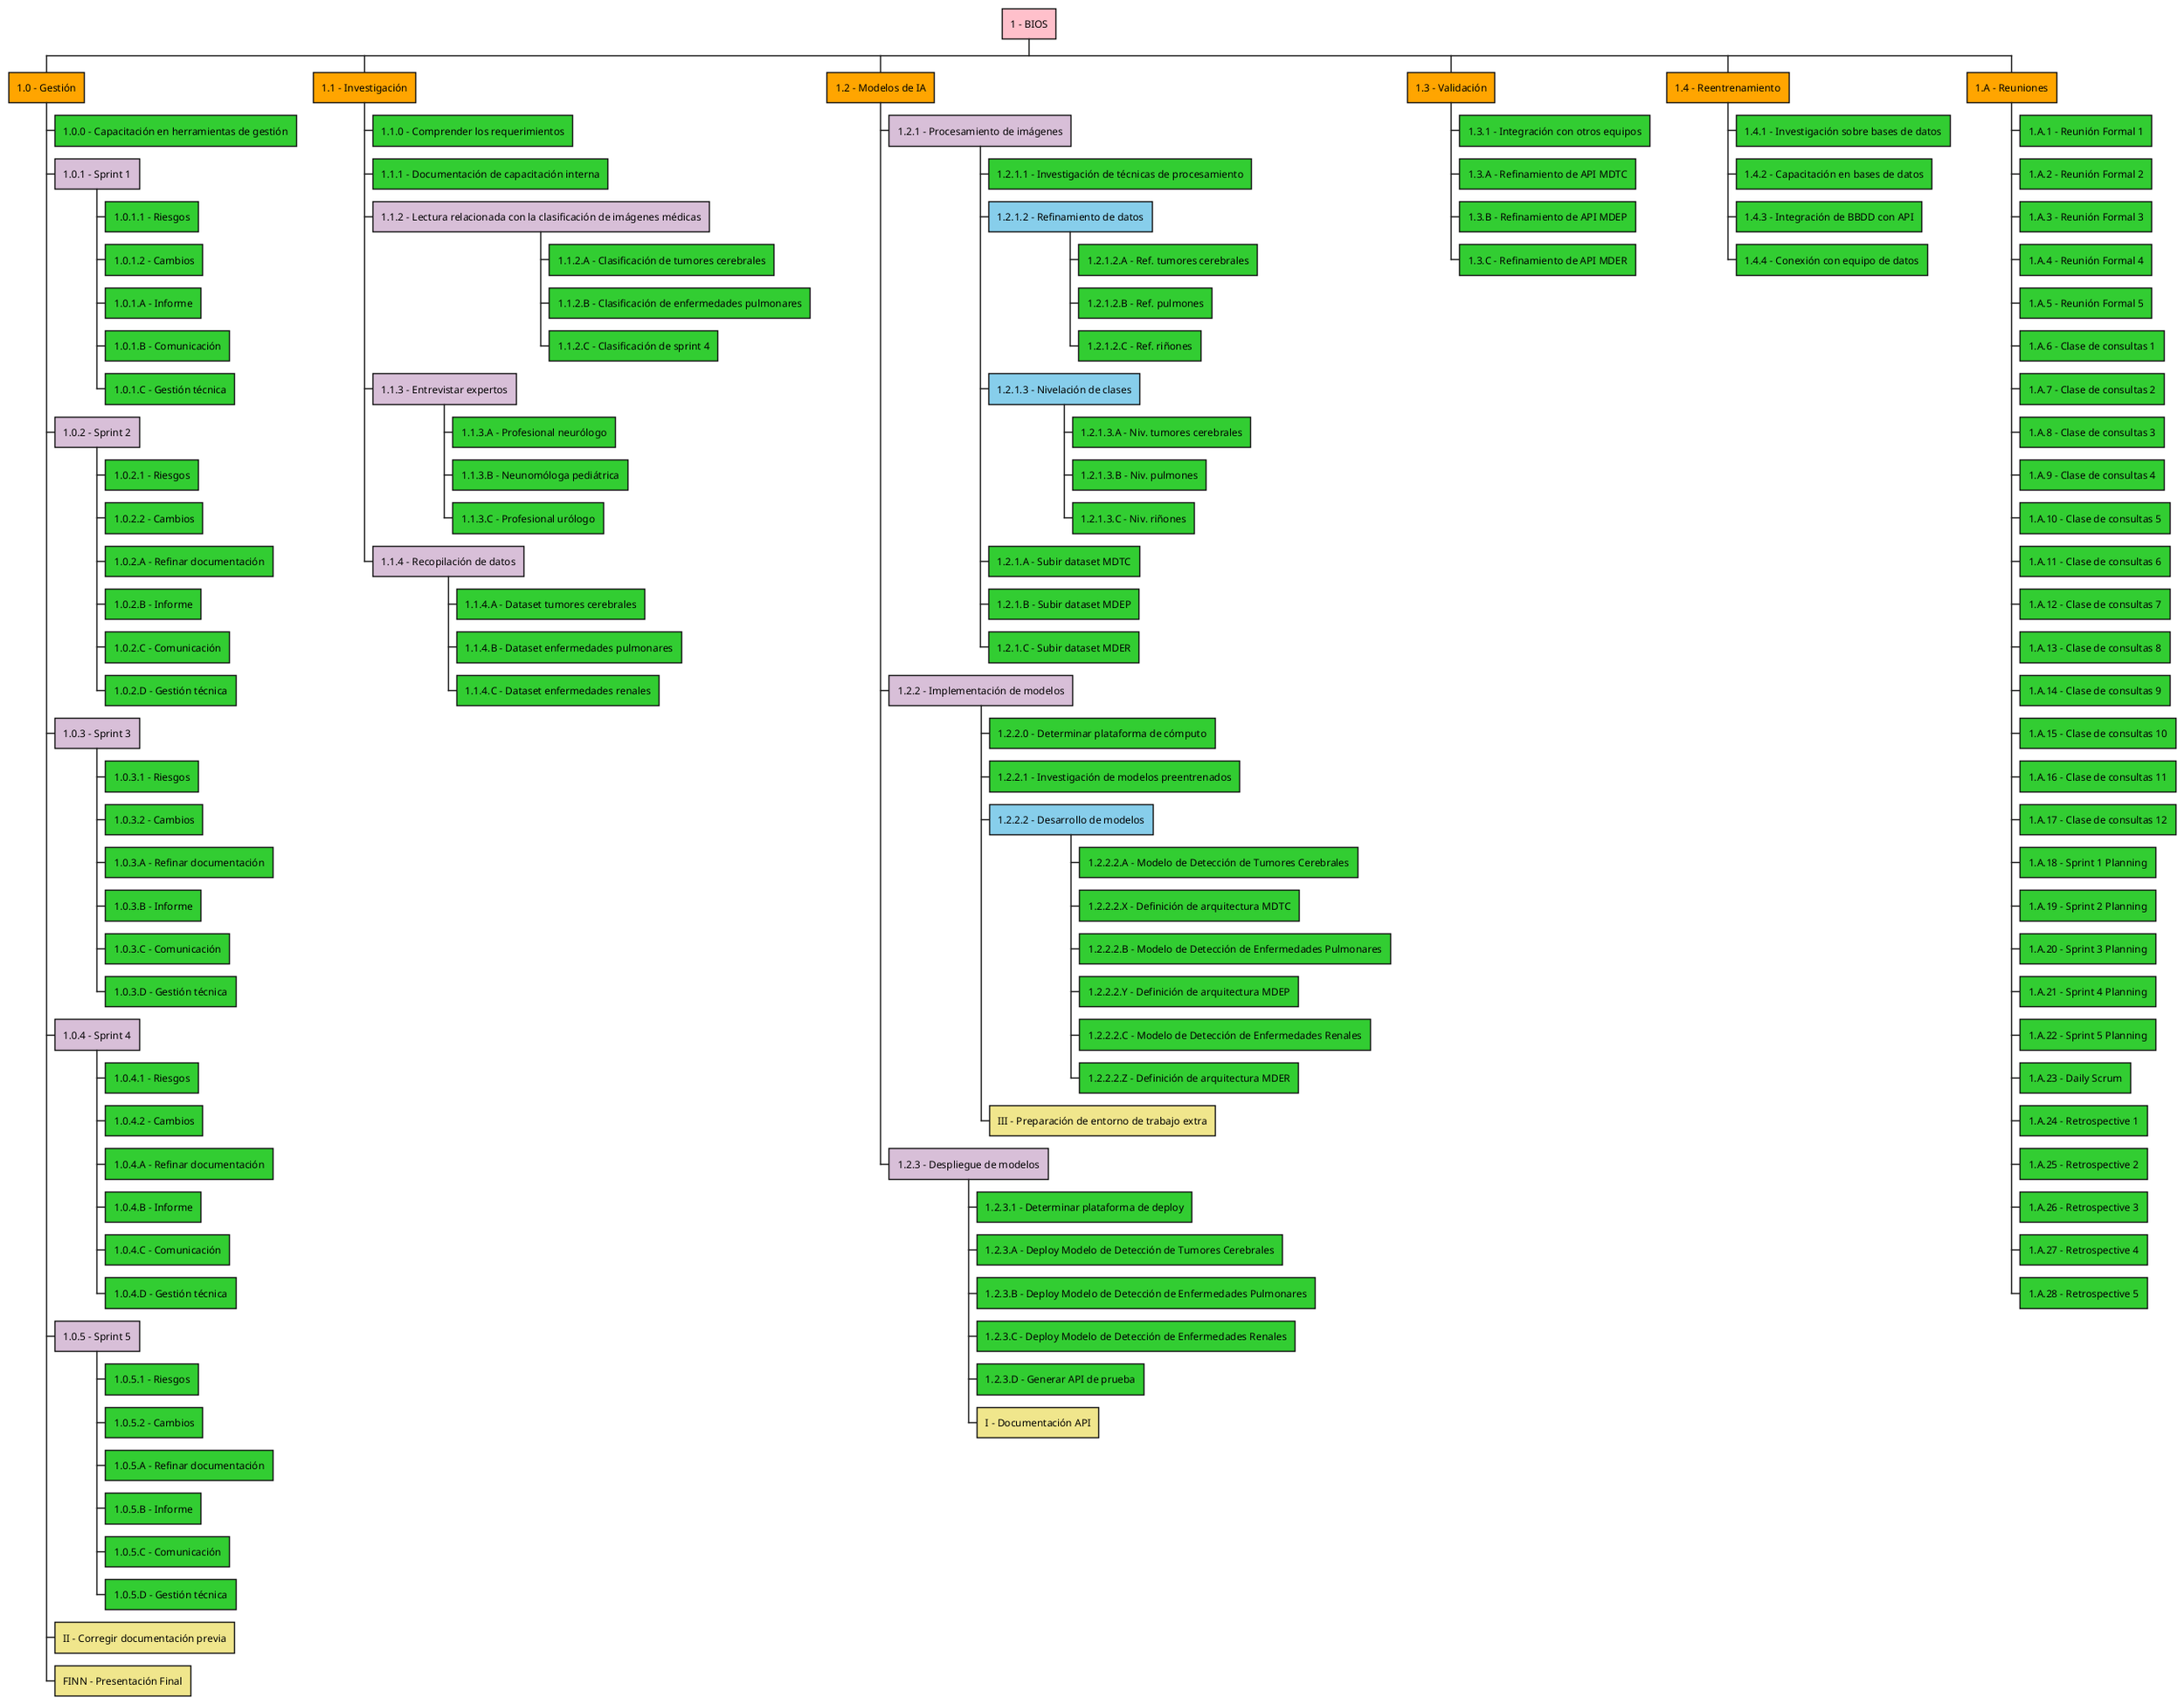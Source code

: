 @startwbs BIOS
<style>
wbsDiagram {
    .pink{
        BackgroundColor Pink
    };
    .orange{
        BackgroundColor Orange
    };
    .violet{
        BackgroundColor Thistle 
    };
    .blue{
        BackgroundColor SkyBlue
    };
    .green{
        BackgroundColor LimeGreen
    };
    .new {
        BackgroundColor Khaki
    }
};
</style>

* 1 - BIOS <<pink>>

** 1.0 - Gestión <<orange>>
*** 1.0.0 - Capacitación en herramientas de gestión <<green>>
*** 1.0.1 - Sprint 1 <<violet>>
**** 1.0.1.1 - Riesgos <<green>>
**** 1.0.1.2 - Cambios <<green>>
**** 1.0.1.A - Informe <<green>>
**** 1.0.1.B - Comunicación <<green>>
**** 1.0.1.C - Gestión técnica <<green>>

*** 1.0.2 - Sprint 2 <<violet>>
**** 1.0.2.1 - Riesgos <<green>>
**** 1.0.2.2 - Cambios <<green>>
**** 1.0.2.A - Refinar documentación <<green>>
**** 1.0.2.B - Informe  <<green>>
**** 1.0.2.C - Comunicación <<green>>
**** 1.0.2.D - Gestión técnica <<green>>

*** 1.0.3 - Sprint 3 <<violet>>
**** 1.0.3.1 - Riesgos <<green>>
**** 1.0.3.2 - Cambios <<green>>
**** 1.0.3.A - Refinar documentación <<green>>
**** 1.0.3.B - Informe <<green>>
**** 1.0.3.C - Comunicación <<green>>
**** 1.0.3.D - Gestión técnica <<green>>

*** 1.0.4 - Sprint 4 <<violet>>
**** 1.0.4.1 - Riesgos <<green>>
**** 1.0.4.2 - Cambios <<green>>
**** 1.0.4.A - Refinar documentación <<green>>
**** 1.0.4.B - Informe <<green>>
**** 1.0.4.C - Comunicación <<green>>
**** 1.0.4.D - Gestión técnica <<green>>

*** 1.0.5 - Sprint 5 <<violet>>
**** 1.0.5.1 - Riesgos <<green>>
**** 1.0.5.2 - Cambios <<green>>
**** 1.0.5.A - Refinar documentación <<green>>
**** 1.0.5.B - Informe <<green>>
**** 1.0.5.C - Comunicación <<green>>
**** 1.0.5.D - Gestión técnica <<green>>

*** II - Corregir documentación previa <<new>>
*** FINN - Presentación Final <<new>>

** 1.1 - Investigación <<orange>>
*** 1.1.0 - Comprender los requerimientos <<green>>
*** 1.1.1 - Documentación de capacitación interna <<green>>
*** 1.1.2 - Lectura relacionada con la clasificación de imágenes médicas <<violet>>
**** 1.1.2.A - Clasificación de tumores cerebrales <<green>>
**** 1.1.2.B - Clasificación de enfermedades pulmonares <<green>>
**** 1.1.2.C - Clasificación de sprint 4 <<green>>

*** 1.1.3 - Entrevistar expertos <<violet>>
**** 1.1.3.A - Profesional neurólogo <<green>>
**** 1.1.3.B - Neunomóloga pediátrica <<green>>
**** 1.1.3.C - Profesional urólogo <<green>>

*** 1.1.4 - Recopilación de datos <<violet>>
**** 1.1.4.A - Dataset tumores cerebrales <<green>>
**** 1.1.4.B - Dataset enfermedades pulmonares <<green>>
**** 1.1.4.C - Dataset enfermedades renales <<green>>

** 1.2 - Modelos de IA <<orange>>

*** 1.2.1 - Procesamiento de imágenes <<violet>>
**** 1.2.1.1 - Investigación de técnicas de procesamiento <<green>>
**** 1.2.1.2 - Refinamiento de datos <<blue>>
***** 1.2.1.2.A - Ref. tumores cerebrales <<green>>
***** 1.2.1.2.B - Ref. pulmones <<green>>
***** 1.2.1.2.C - Ref. riñones <<green>>

**** 1.2.1.3 - Nivelación de clases <<blue>>
***** 1.2.1.3.A - Niv. tumores cerebrales <<green>>
***** 1.2.1.3.B - Niv. pulmones <<green>>
***** 1.2.1.3.C - Niv. riñones <<green>>

**** 1.2.1.A - Subir dataset MDTC <<green>>
**** 1.2.1.B - Subir dataset MDEP <<green>>
**** 1.2.1.C - Subir dataset MDER <<green>>

*** 1.2.2 - Implementación de modelos <<violet>>
**** 1.2.2.0 - Determinar plataforma de cómputo <<green>>
**** 1.2.2.1 - Investigación de modelos preentrenados <<green>>
**** 1.2.2.2 - Desarrollo de modelos <<blue>>
***** 1.2.2.2.A - Modelo de Detección de Tumores Cerebrales <<green>>
***** 1.2.2.2.X - Definición de arquitectura MDTC <<green>>
***** 1.2.2.2.B - Modelo de Detección de Enfermedades Pulmonares <<green>>
***** 1.2.2.2.Y - Definición de arquitectura MDEP <<green>>
***** 1.2.2.2.C - Modelo de Detección de Enfermedades Renales <<green>>
***** 1.2.2.2.Z - Definición de arquitectura MDER <<green>>
**** III - Preparación de entorno de trabajo extra <<new>>

*** 1.2.3 - Despliegue de modelos <<violet>>
**** 1.2.3.1 - Determinar plataforma de deploy <<green>>
**** 1.2.3.A - Deploy Modelo de Detección de Tumores Cerebrales <<green>>
**** 1.2.3.B - Deploy Modelo de Detección de Enfermedades Pulmonares <<green>>
**** 1.2.3.C - Deploy Modelo de Detección de Enfermedades Renales <<green>>
**** 1.2.3.D - Generar API de prueba <<green>>
**** I - Documentación API <<new>>

** 1.3 - Validación <<orange>>
*** 1.3.1 - Integración con otros equipos <<green>>
*** 1.3.A - Refinamiento de API MDTC <<green>>
*** 1.3.B - Refinamiento de API MDEP <<green>>
*** 1.3.C - Refinamiento de API MDER <<green>>

** 1.4 - Reentrenamiento <<orange>>
*** 1.4.1 - Investigación sobre bases de datos <<green>>
*** 1.4.2 - Capacitación en bases de datos <<green>>
*** 1.4.3 - Integración de BBDD con API <<green>>
*** 1.4.4 - Conexión con equipo de datos <<green>>

** 1.A - Reuniones <<orange>>
*** 1.A.1 - Reunión Formal 1 <<green>>
*** 1.A.2 - Reunión Formal 2 <<green>>
*** 1.A.3 - Reunión Formal 3 <<green>>
*** 1.A.4 - Reunión Formal 4 <<green>>
*** 1.A.5 - Reunión Formal 5 <<green>>
*** 1.A.6 - Clase de consultas 1 <<green>>
*** 1.A.7 - Clase de consultas 2 <<green>>
*** 1.A.8 - Clase de consultas 3 <<green>>
*** 1.A.9 - Clase de consultas 4 <<green>>
*** 1.A.10 - Clase de consultas 5 <<green>>
*** 1.A.11 - Clase de consultas 6 <<green>>
*** 1.A.12 - Clase de consultas 7 <<green>>
*** 1.A.13 - Clase de consultas 8 <<green>>
*** 1.A.14 - Clase de consultas 9 <<green>>
*** 1.A.15 - Clase de consultas 10 <<green>>
*** 1.A.16 - Clase de consultas 11 <<green>>
*** 1.A.17 - Clase de consultas 12 <<green>>
*** 1.A.18 - Sprint 1 Planning <<green>>
*** 1.A.19 - Sprint 2 Planning <<green>>
*** 1.A.20 - Sprint 3 Planning <<green>>
*** 1.A.21 - Sprint 4 Planning <<green>>
*** 1.A.22 - Sprint 5 Planning <<green>>
*** 1.A.23 - Daily Scrum <<green>>
*** 1.A.24 - Retrospective 1 <<green>>
*** 1.A.25 - Retrospective 2 <<green>>
*** 1.A.26 - Retrospective 3 <<green>>
*** 1.A.27 - Retrospective 4 <<green>>
*** 1.A.28 - Retrospective 5 <<green>>
@endwbs